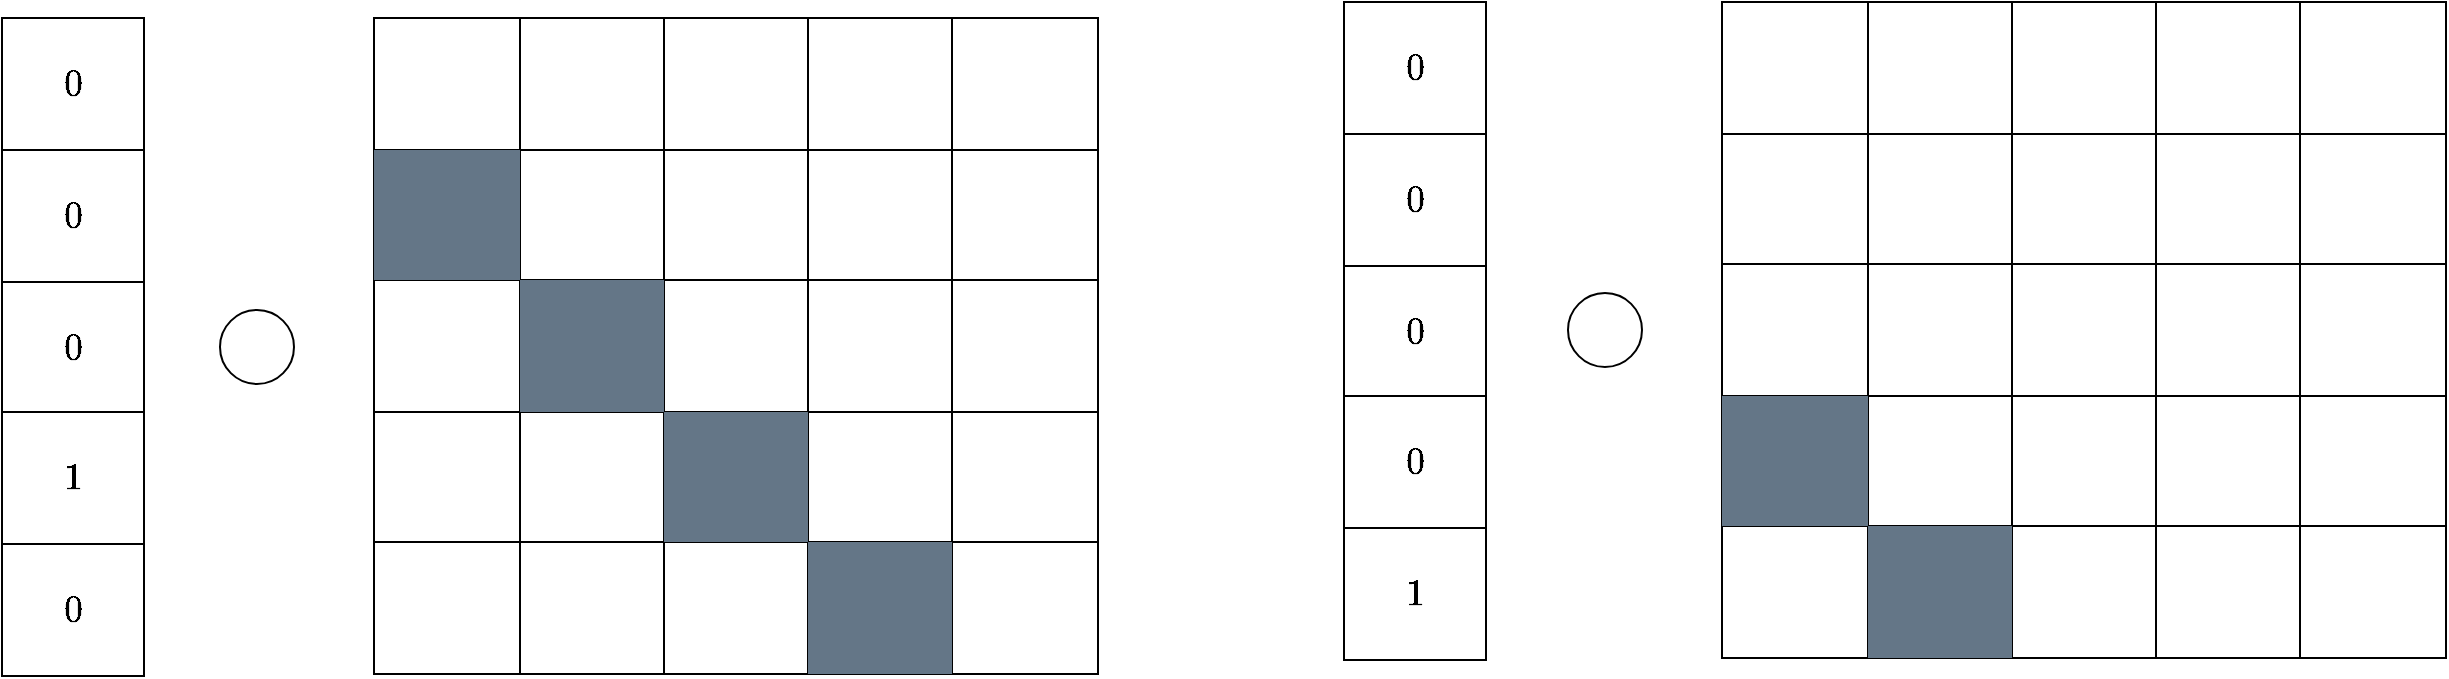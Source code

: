 <mxfile version="24.4.0" type="github">
  <diagram name="Page-1" id="IqNj36Zu_kX8CTcl1zhe">
    <mxGraphModel dx="3668" dy="1118" grid="0" gridSize="10" guides="1" tooltips="1" connect="1" arrows="1" fold="1" page="0" pageScale="1" pageWidth="850" pageHeight="1100" math="1" shadow="0">
      <root>
        <mxCell id="0" />
        <mxCell id="1" parent="0" />
        <mxCell id="38Q99OW14iY6zfwDgIN2-242" value="" style="shape=table;startSize=0;container=1;collapsible=0;childLayout=tableLayout;" vertex="1" parent="1">
          <mxGeometry x="114" y="682" width="362" height="328" as="geometry" />
        </mxCell>
        <mxCell id="38Q99OW14iY6zfwDgIN2-243" value="" style="shape=tableRow;horizontal=0;startSize=0;swimlaneHead=0;swimlaneBody=0;strokeColor=inherit;top=0;left=0;bottom=0;right=0;collapsible=0;dropTarget=0;fillColor=none;points=[[0,0.5],[1,0.5]];portConstraint=eastwest;" vertex="1" parent="38Q99OW14iY6zfwDgIN2-242">
          <mxGeometry width="362" height="66" as="geometry" />
        </mxCell>
        <mxCell id="38Q99OW14iY6zfwDgIN2-244" value="" style="shape=partialRectangle;html=1;whiteSpace=wrap;connectable=0;strokeColor=inherit;overflow=hidden;fillColor=none;top=0;left=0;bottom=0;right=0;pointerEvents=1;" vertex="1" parent="38Q99OW14iY6zfwDgIN2-243">
          <mxGeometry width="73" height="66" as="geometry">
            <mxRectangle width="73" height="66" as="alternateBounds" />
          </mxGeometry>
        </mxCell>
        <mxCell id="38Q99OW14iY6zfwDgIN2-245" value="" style="shape=partialRectangle;html=1;whiteSpace=wrap;connectable=0;strokeColor=inherit;overflow=hidden;fillColor=none;top=0;left=0;bottom=0;right=0;pointerEvents=1;" vertex="1" parent="38Q99OW14iY6zfwDgIN2-243">
          <mxGeometry x="73" width="72" height="66" as="geometry">
            <mxRectangle width="72" height="66" as="alternateBounds" />
          </mxGeometry>
        </mxCell>
        <mxCell id="38Q99OW14iY6zfwDgIN2-246" value="" style="shape=partialRectangle;html=1;whiteSpace=wrap;connectable=0;strokeColor=inherit;overflow=hidden;fillColor=none;top=0;left=0;bottom=0;right=0;pointerEvents=1;" vertex="1" parent="38Q99OW14iY6zfwDgIN2-243">
          <mxGeometry x="145" width="72" height="66" as="geometry">
            <mxRectangle width="72" height="66" as="alternateBounds" />
          </mxGeometry>
        </mxCell>
        <mxCell id="38Q99OW14iY6zfwDgIN2-247" value="" style="shape=partialRectangle;html=1;whiteSpace=wrap;connectable=0;strokeColor=inherit;overflow=hidden;fillColor=none;top=0;left=0;bottom=0;right=0;pointerEvents=1;" vertex="1" parent="38Q99OW14iY6zfwDgIN2-243">
          <mxGeometry x="217" width="72" height="66" as="geometry">
            <mxRectangle width="72" height="66" as="alternateBounds" />
          </mxGeometry>
        </mxCell>
        <mxCell id="38Q99OW14iY6zfwDgIN2-248" value="" style="shape=partialRectangle;html=1;whiteSpace=wrap;connectable=0;strokeColor=inherit;overflow=hidden;fillColor=none;top=0;left=0;bottom=0;right=0;pointerEvents=1;" vertex="1" parent="38Q99OW14iY6zfwDgIN2-243">
          <mxGeometry x="289" width="73" height="66" as="geometry">
            <mxRectangle width="73" height="66" as="alternateBounds" />
          </mxGeometry>
        </mxCell>
        <mxCell id="38Q99OW14iY6zfwDgIN2-249" value="" style="shape=tableRow;horizontal=0;startSize=0;swimlaneHead=0;swimlaneBody=0;strokeColor=inherit;top=0;left=0;bottom=0;right=0;collapsible=0;dropTarget=0;fillColor=none;points=[[0,0.5],[1,0.5]];portConstraint=eastwest;" vertex="1" parent="38Q99OW14iY6zfwDgIN2-242">
          <mxGeometry y="66" width="362" height="65" as="geometry" />
        </mxCell>
        <mxCell id="38Q99OW14iY6zfwDgIN2-250" value="" style="shape=partialRectangle;html=1;whiteSpace=wrap;connectable=0;strokeColor=inherit;overflow=hidden;fillColor=none;top=0;left=0;bottom=0;right=0;pointerEvents=1;" vertex="1" parent="38Q99OW14iY6zfwDgIN2-249">
          <mxGeometry width="73" height="65" as="geometry">
            <mxRectangle width="73" height="65" as="alternateBounds" />
          </mxGeometry>
        </mxCell>
        <mxCell id="38Q99OW14iY6zfwDgIN2-251" value="" style="shape=partialRectangle;html=1;whiteSpace=wrap;connectable=0;strokeColor=inherit;overflow=hidden;fillColor=none;top=0;left=0;bottom=0;right=0;pointerEvents=1;" vertex="1" parent="38Q99OW14iY6zfwDgIN2-249">
          <mxGeometry x="73" width="72" height="65" as="geometry">
            <mxRectangle width="72" height="65" as="alternateBounds" />
          </mxGeometry>
        </mxCell>
        <mxCell id="38Q99OW14iY6zfwDgIN2-252" value="" style="shape=partialRectangle;html=1;whiteSpace=wrap;connectable=0;strokeColor=inherit;overflow=hidden;fillColor=none;top=0;left=0;bottom=0;right=0;pointerEvents=1;" vertex="1" parent="38Q99OW14iY6zfwDgIN2-249">
          <mxGeometry x="145" width="72" height="65" as="geometry">
            <mxRectangle width="72" height="65" as="alternateBounds" />
          </mxGeometry>
        </mxCell>
        <mxCell id="38Q99OW14iY6zfwDgIN2-253" value="" style="shape=partialRectangle;html=1;whiteSpace=wrap;connectable=0;strokeColor=inherit;overflow=hidden;fillColor=none;top=0;left=0;bottom=0;right=0;pointerEvents=1;" vertex="1" parent="38Q99OW14iY6zfwDgIN2-249">
          <mxGeometry x="217" width="72" height="65" as="geometry">
            <mxRectangle width="72" height="65" as="alternateBounds" />
          </mxGeometry>
        </mxCell>
        <mxCell id="38Q99OW14iY6zfwDgIN2-254" value="" style="shape=partialRectangle;html=1;whiteSpace=wrap;connectable=0;strokeColor=inherit;overflow=hidden;fillColor=none;top=0;left=0;bottom=0;right=0;pointerEvents=1;" vertex="1" parent="38Q99OW14iY6zfwDgIN2-249">
          <mxGeometry x="289" width="73" height="65" as="geometry">
            <mxRectangle width="73" height="65" as="alternateBounds" />
          </mxGeometry>
        </mxCell>
        <mxCell id="38Q99OW14iY6zfwDgIN2-255" value="" style="shape=tableRow;horizontal=0;startSize=0;swimlaneHead=0;swimlaneBody=0;strokeColor=inherit;top=0;left=0;bottom=0;right=0;collapsible=0;dropTarget=0;fillColor=none;points=[[0,0.5],[1,0.5]];portConstraint=eastwest;" vertex="1" parent="38Q99OW14iY6zfwDgIN2-242">
          <mxGeometry y="131" width="362" height="66" as="geometry" />
        </mxCell>
        <mxCell id="38Q99OW14iY6zfwDgIN2-256" value="" style="shape=partialRectangle;html=1;whiteSpace=wrap;connectable=0;strokeColor=inherit;overflow=hidden;fillColor=none;top=0;left=0;bottom=0;right=0;pointerEvents=1;" vertex="1" parent="38Q99OW14iY6zfwDgIN2-255">
          <mxGeometry width="73" height="66" as="geometry">
            <mxRectangle width="73" height="66" as="alternateBounds" />
          </mxGeometry>
        </mxCell>
        <mxCell id="38Q99OW14iY6zfwDgIN2-257" value="" style="shape=partialRectangle;html=1;whiteSpace=wrap;connectable=0;strokeColor=inherit;overflow=hidden;fillColor=none;top=0;left=0;bottom=0;right=0;pointerEvents=1;" vertex="1" parent="38Q99OW14iY6zfwDgIN2-255">
          <mxGeometry x="73" width="72" height="66" as="geometry">
            <mxRectangle width="72" height="66" as="alternateBounds" />
          </mxGeometry>
        </mxCell>
        <mxCell id="38Q99OW14iY6zfwDgIN2-258" value="" style="shape=partialRectangle;html=1;whiteSpace=wrap;connectable=0;strokeColor=inherit;overflow=hidden;fillColor=none;top=0;left=0;bottom=0;right=0;pointerEvents=1;" vertex="1" parent="38Q99OW14iY6zfwDgIN2-255">
          <mxGeometry x="145" width="72" height="66" as="geometry">
            <mxRectangle width="72" height="66" as="alternateBounds" />
          </mxGeometry>
        </mxCell>
        <mxCell id="38Q99OW14iY6zfwDgIN2-259" value="" style="shape=partialRectangle;html=1;whiteSpace=wrap;connectable=0;strokeColor=inherit;overflow=hidden;fillColor=none;top=0;left=0;bottom=0;right=0;pointerEvents=1;" vertex="1" parent="38Q99OW14iY6zfwDgIN2-255">
          <mxGeometry x="217" width="72" height="66" as="geometry">
            <mxRectangle width="72" height="66" as="alternateBounds" />
          </mxGeometry>
        </mxCell>
        <mxCell id="38Q99OW14iY6zfwDgIN2-260" value="" style="shape=partialRectangle;html=1;whiteSpace=wrap;connectable=0;strokeColor=inherit;overflow=hidden;fillColor=none;top=0;left=0;bottom=0;right=0;pointerEvents=1;" vertex="1" parent="38Q99OW14iY6zfwDgIN2-255">
          <mxGeometry x="289" width="73" height="66" as="geometry">
            <mxRectangle width="73" height="66" as="alternateBounds" />
          </mxGeometry>
        </mxCell>
        <mxCell id="38Q99OW14iY6zfwDgIN2-261" value="" style="shape=tableRow;horizontal=0;startSize=0;swimlaneHead=0;swimlaneBody=0;strokeColor=inherit;top=0;left=0;bottom=0;right=0;collapsible=0;dropTarget=0;fillColor=none;points=[[0,0.5],[1,0.5]];portConstraint=eastwest;" vertex="1" parent="38Q99OW14iY6zfwDgIN2-242">
          <mxGeometry y="197" width="362" height="65" as="geometry" />
        </mxCell>
        <mxCell id="38Q99OW14iY6zfwDgIN2-262" value="" style="shape=partialRectangle;html=1;whiteSpace=wrap;connectable=0;strokeColor=#314354;overflow=hidden;fillColor=#647687;top=0;left=0;bottom=0;right=0;pointerEvents=1;fontColor=#ffffff;" vertex="1" parent="38Q99OW14iY6zfwDgIN2-261">
          <mxGeometry width="73" height="65" as="geometry">
            <mxRectangle width="73" height="65" as="alternateBounds" />
          </mxGeometry>
        </mxCell>
        <mxCell id="38Q99OW14iY6zfwDgIN2-263" value="" style="shape=partialRectangle;html=1;whiteSpace=wrap;connectable=0;strokeColor=inherit;overflow=hidden;fillColor=none;top=0;left=0;bottom=0;right=0;pointerEvents=1;" vertex="1" parent="38Q99OW14iY6zfwDgIN2-261">
          <mxGeometry x="73" width="72" height="65" as="geometry">
            <mxRectangle width="72" height="65" as="alternateBounds" />
          </mxGeometry>
        </mxCell>
        <mxCell id="38Q99OW14iY6zfwDgIN2-264" value="" style="shape=partialRectangle;html=1;whiteSpace=wrap;connectable=0;strokeColor=inherit;overflow=hidden;fillColor=none;top=0;left=0;bottom=0;right=0;pointerEvents=1;" vertex="1" parent="38Q99OW14iY6zfwDgIN2-261">
          <mxGeometry x="145" width="72" height="65" as="geometry">
            <mxRectangle width="72" height="65" as="alternateBounds" />
          </mxGeometry>
        </mxCell>
        <mxCell id="38Q99OW14iY6zfwDgIN2-265" value="" style="shape=partialRectangle;html=1;whiteSpace=wrap;connectable=0;strokeColor=inherit;overflow=hidden;fillColor=none;top=0;left=0;bottom=0;right=0;pointerEvents=1;" vertex="1" parent="38Q99OW14iY6zfwDgIN2-261">
          <mxGeometry x="217" width="72" height="65" as="geometry">
            <mxRectangle width="72" height="65" as="alternateBounds" />
          </mxGeometry>
        </mxCell>
        <mxCell id="38Q99OW14iY6zfwDgIN2-266" value="" style="shape=partialRectangle;html=1;whiteSpace=wrap;connectable=0;strokeColor=inherit;overflow=hidden;fillColor=none;top=0;left=0;bottom=0;right=0;pointerEvents=1;" vertex="1" parent="38Q99OW14iY6zfwDgIN2-261">
          <mxGeometry x="289" width="73" height="65" as="geometry">
            <mxRectangle width="73" height="65" as="alternateBounds" />
          </mxGeometry>
        </mxCell>
        <mxCell id="38Q99OW14iY6zfwDgIN2-267" value="" style="shape=tableRow;horizontal=0;startSize=0;swimlaneHead=0;swimlaneBody=0;strokeColor=inherit;top=0;left=0;bottom=0;right=0;collapsible=0;dropTarget=0;fillColor=none;points=[[0,0.5],[1,0.5]];portConstraint=eastwest;" vertex="1" parent="38Q99OW14iY6zfwDgIN2-242">
          <mxGeometry y="262" width="362" height="66" as="geometry" />
        </mxCell>
        <mxCell id="38Q99OW14iY6zfwDgIN2-268" value="" style="shape=partialRectangle;html=1;whiteSpace=wrap;connectable=0;strokeColor=inherit;overflow=hidden;fillColor=none;top=0;left=0;bottom=0;right=0;pointerEvents=1;" vertex="1" parent="38Q99OW14iY6zfwDgIN2-267">
          <mxGeometry width="73" height="66" as="geometry">
            <mxRectangle width="73" height="66" as="alternateBounds" />
          </mxGeometry>
        </mxCell>
        <mxCell id="38Q99OW14iY6zfwDgIN2-269" value="" style="shape=partialRectangle;html=1;whiteSpace=wrap;connectable=0;strokeColor=#314354;overflow=hidden;fillColor=#647687;top=0;left=0;bottom=0;right=0;pointerEvents=1;fontColor=#ffffff;" vertex="1" parent="38Q99OW14iY6zfwDgIN2-267">
          <mxGeometry x="73" width="72" height="66" as="geometry">
            <mxRectangle width="72" height="66" as="alternateBounds" />
          </mxGeometry>
        </mxCell>
        <mxCell id="38Q99OW14iY6zfwDgIN2-270" value="" style="shape=partialRectangle;html=1;whiteSpace=wrap;connectable=0;strokeColor=inherit;overflow=hidden;fillColor=none;top=0;left=0;bottom=0;right=0;pointerEvents=1;" vertex="1" parent="38Q99OW14iY6zfwDgIN2-267">
          <mxGeometry x="145" width="72" height="66" as="geometry">
            <mxRectangle width="72" height="66" as="alternateBounds" />
          </mxGeometry>
        </mxCell>
        <mxCell id="38Q99OW14iY6zfwDgIN2-271" value="" style="shape=partialRectangle;html=1;whiteSpace=wrap;connectable=0;strokeColor=inherit;overflow=hidden;fillColor=none;top=0;left=0;bottom=0;right=0;pointerEvents=1;" vertex="1" parent="38Q99OW14iY6zfwDgIN2-267">
          <mxGeometry x="217" width="72" height="66" as="geometry">
            <mxRectangle width="72" height="66" as="alternateBounds" />
          </mxGeometry>
        </mxCell>
        <mxCell id="38Q99OW14iY6zfwDgIN2-272" value="" style="shape=partialRectangle;html=1;whiteSpace=wrap;connectable=0;strokeColor=inherit;overflow=hidden;fillColor=none;top=0;left=0;bottom=0;right=0;pointerEvents=1;" vertex="1" parent="38Q99OW14iY6zfwDgIN2-267">
          <mxGeometry x="289" width="73" height="66" as="geometry">
            <mxRectangle width="73" height="66" as="alternateBounds" />
          </mxGeometry>
        </mxCell>
        <mxCell id="38Q99OW14iY6zfwDgIN2-273" value="" style="shape=table;startSize=0;container=1;collapsible=0;childLayout=tableLayout;" vertex="1" parent="1">
          <mxGeometry x="-560" y="690" width="362" height="328" as="geometry" />
        </mxCell>
        <mxCell id="38Q99OW14iY6zfwDgIN2-274" value="" style="shape=tableRow;horizontal=0;startSize=0;swimlaneHead=0;swimlaneBody=0;strokeColor=inherit;top=0;left=0;bottom=0;right=0;collapsible=0;dropTarget=0;fillColor=none;points=[[0,0.5],[1,0.5]];portConstraint=eastwest;" vertex="1" parent="38Q99OW14iY6zfwDgIN2-273">
          <mxGeometry width="362" height="66" as="geometry" />
        </mxCell>
        <mxCell id="38Q99OW14iY6zfwDgIN2-275" value="" style="shape=partialRectangle;html=1;whiteSpace=wrap;connectable=0;strokeColor=inherit;overflow=hidden;fillColor=none;top=0;left=0;bottom=0;right=0;pointerEvents=1;" vertex="1" parent="38Q99OW14iY6zfwDgIN2-274">
          <mxGeometry width="73" height="66" as="geometry">
            <mxRectangle width="73" height="66" as="alternateBounds" />
          </mxGeometry>
        </mxCell>
        <mxCell id="38Q99OW14iY6zfwDgIN2-276" value="" style="shape=partialRectangle;html=1;whiteSpace=wrap;connectable=0;strokeColor=inherit;overflow=hidden;fillColor=none;top=0;left=0;bottom=0;right=0;pointerEvents=1;" vertex="1" parent="38Q99OW14iY6zfwDgIN2-274">
          <mxGeometry x="73" width="72" height="66" as="geometry">
            <mxRectangle width="72" height="66" as="alternateBounds" />
          </mxGeometry>
        </mxCell>
        <mxCell id="38Q99OW14iY6zfwDgIN2-277" value="" style="shape=partialRectangle;html=1;whiteSpace=wrap;connectable=0;strokeColor=inherit;overflow=hidden;fillColor=none;top=0;left=0;bottom=0;right=0;pointerEvents=1;" vertex="1" parent="38Q99OW14iY6zfwDgIN2-274">
          <mxGeometry x="145" width="72" height="66" as="geometry">
            <mxRectangle width="72" height="66" as="alternateBounds" />
          </mxGeometry>
        </mxCell>
        <mxCell id="38Q99OW14iY6zfwDgIN2-278" value="" style="shape=partialRectangle;html=1;whiteSpace=wrap;connectable=0;strokeColor=inherit;overflow=hidden;fillColor=none;top=0;left=0;bottom=0;right=0;pointerEvents=1;" vertex="1" parent="38Q99OW14iY6zfwDgIN2-274">
          <mxGeometry x="217" width="72" height="66" as="geometry">
            <mxRectangle width="72" height="66" as="alternateBounds" />
          </mxGeometry>
        </mxCell>
        <mxCell id="38Q99OW14iY6zfwDgIN2-279" value="" style="shape=partialRectangle;html=1;whiteSpace=wrap;connectable=0;strokeColor=inherit;overflow=hidden;fillColor=none;top=0;left=0;bottom=0;right=0;pointerEvents=1;" vertex="1" parent="38Q99OW14iY6zfwDgIN2-274">
          <mxGeometry x="289" width="73" height="66" as="geometry">
            <mxRectangle width="73" height="66" as="alternateBounds" />
          </mxGeometry>
        </mxCell>
        <mxCell id="38Q99OW14iY6zfwDgIN2-280" value="" style="shape=tableRow;horizontal=0;startSize=0;swimlaneHead=0;swimlaneBody=0;strokeColor=inherit;top=0;left=0;bottom=0;right=0;collapsible=0;dropTarget=0;fillColor=none;points=[[0,0.5],[1,0.5]];portConstraint=eastwest;" vertex="1" parent="38Q99OW14iY6zfwDgIN2-273">
          <mxGeometry y="66" width="362" height="65" as="geometry" />
        </mxCell>
        <mxCell id="38Q99OW14iY6zfwDgIN2-281" value="" style="shape=partialRectangle;html=1;whiteSpace=wrap;connectable=0;strokeColor=#314354;overflow=hidden;fillColor=#647687;top=0;left=0;bottom=0;right=0;pointerEvents=1;fontColor=#ffffff;" vertex="1" parent="38Q99OW14iY6zfwDgIN2-280">
          <mxGeometry width="73" height="65" as="geometry">
            <mxRectangle width="73" height="65" as="alternateBounds" />
          </mxGeometry>
        </mxCell>
        <mxCell id="38Q99OW14iY6zfwDgIN2-282" value="" style="shape=partialRectangle;html=1;whiteSpace=wrap;connectable=0;strokeColor=inherit;overflow=hidden;fillColor=none;top=0;left=0;bottom=0;right=0;pointerEvents=1;" vertex="1" parent="38Q99OW14iY6zfwDgIN2-280">
          <mxGeometry x="73" width="72" height="65" as="geometry">
            <mxRectangle width="72" height="65" as="alternateBounds" />
          </mxGeometry>
        </mxCell>
        <mxCell id="38Q99OW14iY6zfwDgIN2-283" value="" style="shape=partialRectangle;html=1;whiteSpace=wrap;connectable=0;strokeColor=inherit;overflow=hidden;fillColor=none;top=0;left=0;bottom=0;right=0;pointerEvents=1;" vertex="1" parent="38Q99OW14iY6zfwDgIN2-280">
          <mxGeometry x="145" width="72" height="65" as="geometry">
            <mxRectangle width="72" height="65" as="alternateBounds" />
          </mxGeometry>
        </mxCell>
        <mxCell id="38Q99OW14iY6zfwDgIN2-284" value="" style="shape=partialRectangle;html=1;whiteSpace=wrap;connectable=0;strokeColor=inherit;overflow=hidden;fillColor=none;top=0;left=0;bottom=0;right=0;pointerEvents=1;" vertex="1" parent="38Q99OW14iY6zfwDgIN2-280">
          <mxGeometry x="217" width="72" height="65" as="geometry">
            <mxRectangle width="72" height="65" as="alternateBounds" />
          </mxGeometry>
        </mxCell>
        <mxCell id="38Q99OW14iY6zfwDgIN2-285" value="" style="shape=partialRectangle;html=1;whiteSpace=wrap;connectable=0;strokeColor=inherit;overflow=hidden;fillColor=none;top=0;left=0;bottom=0;right=0;pointerEvents=1;" vertex="1" parent="38Q99OW14iY6zfwDgIN2-280">
          <mxGeometry x="289" width="73" height="65" as="geometry">
            <mxRectangle width="73" height="65" as="alternateBounds" />
          </mxGeometry>
        </mxCell>
        <mxCell id="38Q99OW14iY6zfwDgIN2-286" value="" style="shape=tableRow;horizontal=0;startSize=0;swimlaneHead=0;swimlaneBody=0;strokeColor=inherit;top=0;left=0;bottom=0;right=0;collapsible=0;dropTarget=0;fillColor=none;points=[[0,0.5],[1,0.5]];portConstraint=eastwest;" vertex="1" parent="38Q99OW14iY6zfwDgIN2-273">
          <mxGeometry y="131" width="362" height="66" as="geometry" />
        </mxCell>
        <mxCell id="38Q99OW14iY6zfwDgIN2-287" value="" style="shape=partialRectangle;html=1;whiteSpace=wrap;connectable=0;strokeColor=inherit;overflow=hidden;fillColor=none;top=0;left=0;bottom=0;right=0;pointerEvents=1;" vertex="1" parent="38Q99OW14iY6zfwDgIN2-286">
          <mxGeometry width="73" height="66" as="geometry">
            <mxRectangle width="73" height="66" as="alternateBounds" />
          </mxGeometry>
        </mxCell>
        <mxCell id="38Q99OW14iY6zfwDgIN2-288" value="" style="shape=partialRectangle;html=1;whiteSpace=wrap;connectable=0;strokeColor=#314354;overflow=hidden;fillColor=#647687;top=0;left=0;bottom=0;right=0;pointerEvents=1;fontColor=#ffffff;" vertex="1" parent="38Q99OW14iY6zfwDgIN2-286">
          <mxGeometry x="73" width="72" height="66" as="geometry">
            <mxRectangle width="72" height="66" as="alternateBounds" />
          </mxGeometry>
        </mxCell>
        <mxCell id="38Q99OW14iY6zfwDgIN2-289" value="" style="shape=partialRectangle;html=1;whiteSpace=wrap;connectable=0;strokeColor=inherit;overflow=hidden;fillColor=none;top=0;left=0;bottom=0;right=0;pointerEvents=1;" vertex="1" parent="38Q99OW14iY6zfwDgIN2-286">
          <mxGeometry x="145" width="72" height="66" as="geometry">
            <mxRectangle width="72" height="66" as="alternateBounds" />
          </mxGeometry>
        </mxCell>
        <mxCell id="38Q99OW14iY6zfwDgIN2-290" value="" style="shape=partialRectangle;html=1;whiteSpace=wrap;connectable=0;strokeColor=inherit;overflow=hidden;fillColor=none;top=0;left=0;bottom=0;right=0;pointerEvents=1;" vertex="1" parent="38Q99OW14iY6zfwDgIN2-286">
          <mxGeometry x="217" width="72" height="66" as="geometry">
            <mxRectangle width="72" height="66" as="alternateBounds" />
          </mxGeometry>
        </mxCell>
        <mxCell id="38Q99OW14iY6zfwDgIN2-291" value="" style="shape=partialRectangle;html=1;whiteSpace=wrap;connectable=0;strokeColor=inherit;overflow=hidden;fillColor=none;top=0;left=0;bottom=0;right=0;pointerEvents=1;" vertex="1" parent="38Q99OW14iY6zfwDgIN2-286">
          <mxGeometry x="289" width="73" height="66" as="geometry">
            <mxRectangle width="73" height="66" as="alternateBounds" />
          </mxGeometry>
        </mxCell>
        <mxCell id="38Q99OW14iY6zfwDgIN2-292" value="" style="shape=tableRow;horizontal=0;startSize=0;swimlaneHead=0;swimlaneBody=0;strokeColor=inherit;top=0;left=0;bottom=0;right=0;collapsible=0;dropTarget=0;fillColor=none;points=[[0,0.5],[1,0.5]];portConstraint=eastwest;" vertex="1" parent="38Q99OW14iY6zfwDgIN2-273">
          <mxGeometry y="197" width="362" height="65" as="geometry" />
        </mxCell>
        <mxCell id="38Q99OW14iY6zfwDgIN2-293" value="" style="shape=partialRectangle;html=1;whiteSpace=wrap;connectable=0;strokeColor=#314354;overflow=hidden;fillColor=none;top=0;left=0;bottom=0;right=0;pointerEvents=1;fontColor=#ffffff;" vertex="1" parent="38Q99OW14iY6zfwDgIN2-292">
          <mxGeometry width="73" height="65" as="geometry">
            <mxRectangle width="73" height="65" as="alternateBounds" />
          </mxGeometry>
        </mxCell>
        <mxCell id="38Q99OW14iY6zfwDgIN2-294" value="" style="shape=partialRectangle;html=1;whiteSpace=wrap;connectable=0;strokeColor=inherit;overflow=hidden;fillColor=none;top=0;left=0;bottom=0;right=0;pointerEvents=1;" vertex="1" parent="38Q99OW14iY6zfwDgIN2-292">
          <mxGeometry x="73" width="72" height="65" as="geometry">
            <mxRectangle width="72" height="65" as="alternateBounds" />
          </mxGeometry>
        </mxCell>
        <mxCell id="38Q99OW14iY6zfwDgIN2-295" value="" style="shape=partialRectangle;html=1;whiteSpace=wrap;connectable=0;strokeColor=#314354;overflow=hidden;fillColor=#647687;top=0;left=0;bottom=0;right=0;pointerEvents=1;fontColor=#ffffff;" vertex="1" parent="38Q99OW14iY6zfwDgIN2-292">
          <mxGeometry x="145" width="72" height="65" as="geometry">
            <mxRectangle width="72" height="65" as="alternateBounds" />
          </mxGeometry>
        </mxCell>
        <mxCell id="38Q99OW14iY6zfwDgIN2-296" value="" style="shape=partialRectangle;html=1;whiteSpace=wrap;connectable=0;strokeColor=inherit;overflow=hidden;fillColor=none;top=0;left=0;bottom=0;right=0;pointerEvents=1;" vertex="1" parent="38Q99OW14iY6zfwDgIN2-292">
          <mxGeometry x="217" width="72" height="65" as="geometry">
            <mxRectangle width="72" height="65" as="alternateBounds" />
          </mxGeometry>
        </mxCell>
        <mxCell id="38Q99OW14iY6zfwDgIN2-297" value="" style="shape=partialRectangle;html=1;whiteSpace=wrap;connectable=0;strokeColor=inherit;overflow=hidden;fillColor=none;top=0;left=0;bottom=0;right=0;pointerEvents=1;" vertex="1" parent="38Q99OW14iY6zfwDgIN2-292">
          <mxGeometry x="289" width="73" height="65" as="geometry">
            <mxRectangle width="73" height="65" as="alternateBounds" />
          </mxGeometry>
        </mxCell>
        <mxCell id="38Q99OW14iY6zfwDgIN2-298" value="" style="shape=tableRow;horizontal=0;startSize=0;swimlaneHead=0;swimlaneBody=0;strokeColor=inherit;top=0;left=0;bottom=0;right=0;collapsible=0;dropTarget=0;fillColor=none;points=[[0,0.5],[1,0.5]];portConstraint=eastwest;" vertex="1" parent="38Q99OW14iY6zfwDgIN2-273">
          <mxGeometry y="262" width="362" height="66" as="geometry" />
        </mxCell>
        <mxCell id="38Q99OW14iY6zfwDgIN2-299" value="" style="shape=partialRectangle;html=1;whiteSpace=wrap;connectable=0;strokeColor=inherit;overflow=hidden;fillColor=none;top=0;left=0;bottom=0;right=0;pointerEvents=1;" vertex="1" parent="38Q99OW14iY6zfwDgIN2-298">
          <mxGeometry width="73" height="66" as="geometry">
            <mxRectangle width="73" height="66" as="alternateBounds" />
          </mxGeometry>
        </mxCell>
        <mxCell id="38Q99OW14iY6zfwDgIN2-300" value="" style="shape=partialRectangle;html=1;whiteSpace=wrap;connectable=0;strokeColor=#314354;overflow=hidden;fillColor=none;top=0;left=0;bottom=0;right=0;pointerEvents=1;fontColor=#ffffff;" vertex="1" parent="38Q99OW14iY6zfwDgIN2-298">
          <mxGeometry x="73" width="72" height="66" as="geometry">
            <mxRectangle width="72" height="66" as="alternateBounds" />
          </mxGeometry>
        </mxCell>
        <mxCell id="38Q99OW14iY6zfwDgIN2-301" value="" style="shape=partialRectangle;html=1;whiteSpace=wrap;connectable=0;strokeColor=inherit;overflow=hidden;fillColor=none;top=0;left=0;bottom=0;right=0;pointerEvents=1;" vertex="1" parent="38Q99OW14iY6zfwDgIN2-298">
          <mxGeometry x="145" width="72" height="66" as="geometry">
            <mxRectangle width="72" height="66" as="alternateBounds" />
          </mxGeometry>
        </mxCell>
        <mxCell id="38Q99OW14iY6zfwDgIN2-302" value="" style="shape=partialRectangle;html=1;whiteSpace=wrap;connectable=0;strokeColor=#314354;overflow=hidden;fillColor=#647687;top=0;left=0;bottom=0;right=0;pointerEvents=1;fontColor=#ffffff;" vertex="1" parent="38Q99OW14iY6zfwDgIN2-298">
          <mxGeometry x="217" width="72" height="66" as="geometry">
            <mxRectangle width="72" height="66" as="alternateBounds" />
          </mxGeometry>
        </mxCell>
        <mxCell id="38Q99OW14iY6zfwDgIN2-303" value="" style="shape=partialRectangle;html=1;whiteSpace=wrap;connectable=0;strokeColor=inherit;overflow=hidden;fillColor=none;top=0;left=0;bottom=0;right=0;pointerEvents=1;" vertex="1" parent="38Q99OW14iY6zfwDgIN2-298">
          <mxGeometry x="289" width="73" height="66" as="geometry">
            <mxRectangle width="73" height="66" as="alternateBounds" />
          </mxGeometry>
        </mxCell>
        <mxCell id="38Q99OW14iY6zfwDgIN2-353" value="" style="shape=table;startSize=0;container=1;collapsible=0;childLayout=tableLayout;" vertex="1" parent="1">
          <mxGeometry x="-75" y="682" width="71" height="329" as="geometry" />
        </mxCell>
        <mxCell id="38Q99OW14iY6zfwDgIN2-354" value="" style="shape=tableRow;horizontal=0;startSize=0;swimlaneHead=0;swimlaneBody=0;strokeColor=inherit;top=0;left=0;bottom=0;right=0;collapsible=0;dropTarget=0;fillColor=none;points=[[0,0.5],[1,0.5]];portConstraint=eastwest;" vertex="1" parent="38Q99OW14iY6zfwDgIN2-353">
          <mxGeometry width="71" height="66" as="geometry" />
        </mxCell>
        <mxCell id="38Q99OW14iY6zfwDgIN2-355" value="$$0$$" style="shape=partialRectangle;html=1;whiteSpace=wrap;connectable=0;strokeColor=inherit;overflow=hidden;fillColor=none;top=0;left=0;bottom=0;right=0;pointerEvents=1;fontSize=16;" vertex="1" parent="38Q99OW14iY6zfwDgIN2-354">
          <mxGeometry width="71" height="66" as="geometry">
            <mxRectangle width="71" height="66" as="alternateBounds" />
          </mxGeometry>
        </mxCell>
        <mxCell id="38Q99OW14iY6zfwDgIN2-356" value="" style="shape=tableRow;horizontal=0;startSize=0;swimlaneHead=0;swimlaneBody=0;strokeColor=inherit;top=0;left=0;bottom=0;right=0;collapsible=0;dropTarget=0;fillColor=none;points=[[0,0.5],[1,0.5]];portConstraint=eastwest;" vertex="1" parent="38Q99OW14iY6zfwDgIN2-353">
          <mxGeometry y="66" width="71" height="66" as="geometry" />
        </mxCell>
        <mxCell id="38Q99OW14iY6zfwDgIN2-357" value="$$0$$" style="shape=partialRectangle;html=1;whiteSpace=wrap;connectable=0;strokeColor=inherit;overflow=hidden;fillColor=none;top=0;left=0;bottom=0;right=0;pointerEvents=1;fontSize=16;" vertex="1" parent="38Q99OW14iY6zfwDgIN2-356">
          <mxGeometry width="71" height="66" as="geometry">
            <mxRectangle width="71" height="66" as="alternateBounds" />
          </mxGeometry>
        </mxCell>
        <mxCell id="38Q99OW14iY6zfwDgIN2-358" value="" style="shape=tableRow;horizontal=0;startSize=0;swimlaneHead=0;swimlaneBody=0;strokeColor=inherit;top=0;left=0;bottom=0;right=0;collapsible=0;dropTarget=0;fillColor=none;points=[[0,0.5],[1,0.5]];portConstraint=eastwest;" vertex="1" parent="38Q99OW14iY6zfwDgIN2-353">
          <mxGeometry y="132" width="71" height="65" as="geometry" />
        </mxCell>
        <mxCell id="38Q99OW14iY6zfwDgIN2-359" value="$$0$$" style="shape=partialRectangle;html=1;whiteSpace=wrap;connectable=0;strokeColor=inherit;overflow=hidden;fillColor=none;top=0;left=0;bottom=0;right=0;pointerEvents=1;fontSize=16;" vertex="1" parent="38Q99OW14iY6zfwDgIN2-358">
          <mxGeometry width="71" height="65" as="geometry">
            <mxRectangle width="71" height="65" as="alternateBounds" />
          </mxGeometry>
        </mxCell>
        <mxCell id="38Q99OW14iY6zfwDgIN2-360" value="" style="shape=tableRow;horizontal=0;startSize=0;swimlaneHead=0;swimlaneBody=0;strokeColor=inherit;top=0;left=0;bottom=0;right=0;collapsible=0;dropTarget=0;fillColor=none;points=[[0,0.5],[1,0.5]];portConstraint=eastwest;" vertex="1" parent="38Q99OW14iY6zfwDgIN2-353">
          <mxGeometry y="197" width="71" height="66" as="geometry" />
        </mxCell>
        <mxCell id="38Q99OW14iY6zfwDgIN2-361" value="$$0$$" style="shape=partialRectangle;html=1;whiteSpace=wrap;connectable=0;strokeColor=inherit;overflow=hidden;fillColor=none;top=0;left=0;bottom=0;right=0;pointerEvents=1;fontSize=16;" vertex="1" parent="38Q99OW14iY6zfwDgIN2-360">
          <mxGeometry width="71" height="66" as="geometry">
            <mxRectangle width="71" height="66" as="alternateBounds" />
          </mxGeometry>
        </mxCell>
        <mxCell id="38Q99OW14iY6zfwDgIN2-362" value="" style="shape=tableRow;horizontal=0;startSize=0;swimlaneHead=0;swimlaneBody=0;strokeColor=inherit;top=0;left=0;bottom=0;right=0;collapsible=0;dropTarget=0;fillColor=none;points=[[0,0.5],[1,0.5]];portConstraint=eastwest;" vertex="1" parent="38Q99OW14iY6zfwDgIN2-353">
          <mxGeometry y="263" width="71" height="66" as="geometry" />
        </mxCell>
        <mxCell id="38Q99OW14iY6zfwDgIN2-363" value="$$1$$" style="shape=partialRectangle;html=1;whiteSpace=wrap;connectable=0;strokeColor=inherit;overflow=hidden;fillColor=none;top=0;left=0;bottom=0;right=0;pointerEvents=1;fontSize=16;" vertex="1" parent="38Q99OW14iY6zfwDgIN2-362">
          <mxGeometry width="71" height="66" as="geometry">
            <mxRectangle width="71" height="66" as="alternateBounds" />
          </mxGeometry>
        </mxCell>
        <mxCell id="38Q99OW14iY6zfwDgIN2-364" value="" style="shape=table;startSize=0;container=1;collapsible=0;childLayout=tableLayout;fontSize=16;" vertex="1" parent="1">
          <mxGeometry x="-746" y="690" width="71" height="329" as="geometry" />
        </mxCell>
        <mxCell id="38Q99OW14iY6zfwDgIN2-365" value="" style="shape=tableRow;horizontal=0;startSize=0;swimlaneHead=0;swimlaneBody=0;strokeColor=inherit;top=0;left=0;bottom=0;right=0;collapsible=0;dropTarget=0;fillColor=none;points=[[0,0.5],[1,0.5]];portConstraint=eastwest;" vertex="1" parent="38Q99OW14iY6zfwDgIN2-364">
          <mxGeometry width="71" height="66" as="geometry" />
        </mxCell>
        <mxCell id="38Q99OW14iY6zfwDgIN2-366" value="$$0$$" style="shape=partialRectangle;html=1;whiteSpace=wrap;connectable=0;strokeColor=inherit;overflow=hidden;fillColor=none;top=0;left=0;bottom=0;right=0;pointerEvents=1;fontSize=16;" vertex="1" parent="38Q99OW14iY6zfwDgIN2-365">
          <mxGeometry width="71" height="66" as="geometry">
            <mxRectangle width="71" height="66" as="alternateBounds" />
          </mxGeometry>
        </mxCell>
        <mxCell id="38Q99OW14iY6zfwDgIN2-367" value="" style="shape=tableRow;horizontal=0;startSize=0;swimlaneHead=0;swimlaneBody=0;strokeColor=inherit;top=0;left=0;bottom=0;right=0;collapsible=0;dropTarget=0;fillColor=none;points=[[0,0.5],[1,0.5]];portConstraint=eastwest;" vertex="1" parent="38Q99OW14iY6zfwDgIN2-364">
          <mxGeometry y="66" width="71" height="66" as="geometry" />
        </mxCell>
        <mxCell id="38Q99OW14iY6zfwDgIN2-368" value="$$0$$" style="shape=partialRectangle;html=1;whiteSpace=wrap;connectable=0;strokeColor=inherit;overflow=hidden;fillColor=none;top=0;left=0;bottom=0;right=0;pointerEvents=1;fontSize=16;" vertex="1" parent="38Q99OW14iY6zfwDgIN2-367">
          <mxGeometry width="71" height="66" as="geometry">
            <mxRectangle width="71" height="66" as="alternateBounds" />
          </mxGeometry>
        </mxCell>
        <mxCell id="38Q99OW14iY6zfwDgIN2-369" value="" style="shape=tableRow;horizontal=0;startSize=0;swimlaneHead=0;swimlaneBody=0;strokeColor=inherit;top=0;left=0;bottom=0;right=0;collapsible=0;dropTarget=0;fillColor=none;points=[[0,0.5],[1,0.5]];portConstraint=eastwest;" vertex="1" parent="38Q99OW14iY6zfwDgIN2-364">
          <mxGeometry y="132" width="71" height="65" as="geometry" />
        </mxCell>
        <mxCell id="38Q99OW14iY6zfwDgIN2-370" value="$$0$$" style="shape=partialRectangle;html=1;whiteSpace=wrap;connectable=0;strokeColor=inherit;overflow=hidden;fillColor=none;top=0;left=0;bottom=0;right=0;pointerEvents=1;fontSize=16;" vertex="1" parent="38Q99OW14iY6zfwDgIN2-369">
          <mxGeometry width="71" height="65" as="geometry">
            <mxRectangle width="71" height="65" as="alternateBounds" />
          </mxGeometry>
        </mxCell>
        <mxCell id="38Q99OW14iY6zfwDgIN2-371" value="" style="shape=tableRow;horizontal=0;startSize=0;swimlaneHead=0;swimlaneBody=0;strokeColor=inherit;top=0;left=0;bottom=0;right=0;collapsible=0;dropTarget=0;fillColor=none;points=[[0,0.5],[1,0.5]];portConstraint=eastwest;" vertex="1" parent="38Q99OW14iY6zfwDgIN2-364">
          <mxGeometry y="197" width="71" height="66" as="geometry" />
        </mxCell>
        <mxCell id="38Q99OW14iY6zfwDgIN2-372" value="$$1$$" style="shape=partialRectangle;html=1;whiteSpace=wrap;connectable=0;strokeColor=inherit;overflow=hidden;fillColor=none;top=0;left=0;bottom=0;right=0;pointerEvents=1;fontSize=16;" vertex="1" parent="38Q99OW14iY6zfwDgIN2-371">
          <mxGeometry width="71" height="66" as="geometry">
            <mxRectangle width="71" height="66" as="alternateBounds" />
          </mxGeometry>
        </mxCell>
        <mxCell id="38Q99OW14iY6zfwDgIN2-373" value="" style="shape=tableRow;horizontal=0;startSize=0;swimlaneHead=0;swimlaneBody=0;strokeColor=inherit;top=0;left=0;bottom=0;right=0;collapsible=0;dropTarget=0;fillColor=none;points=[[0,0.5],[1,0.5]];portConstraint=eastwest;" vertex="1" parent="38Q99OW14iY6zfwDgIN2-364">
          <mxGeometry y="263" width="71" height="66" as="geometry" />
        </mxCell>
        <mxCell id="38Q99OW14iY6zfwDgIN2-374" value="$$0$$" style="shape=partialRectangle;html=1;whiteSpace=wrap;connectable=0;strokeColor=inherit;overflow=hidden;fillColor=none;top=0;left=0;bottom=0;right=0;pointerEvents=1;fontSize=16;" vertex="1" parent="38Q99OW14iY6zfwDgIN2-373">
          <mxGeometry width="71" height="66" as="geometry">
            <mxRectangle width="71" height="66" as="alternateBounds" />
          </mxGeometry>
        </mxCell>
        <mxCell id="38Q99OW14iY6zfwDgIN2-375" value="" style="ellipse;whiteSpace=wrap;html=1;aspect=fixed;" vertex="1" parent="1">
          <mxGeometry x="37" y="827.5" width="37" height="37" as="geometry" />
        </mxCell>
        <mxCell id="38Q99OW14iY6zfwDgIN2-376" value="" style="ellipse;whiteSpace=wrap;html=1;aspect=fixed;" vertex="1" parent="1">
          <mxGeometry x="-637" y="836" width="37" height="37" as="geometry" />
        </mxCell>
      </root>
    </mxGraphModel>
  </diagram>
</mxfile>
